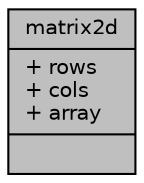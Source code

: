 digraph "matrix2d"
{
 // INTERACTIVE_SVG=YES
  edge [fontname="Helvetica",fontsize="10",labelfontname="Helvetica",labelfontsize="10"];
  node [fontname="Helvetica",fontsize="10",shape=record];
  Node1 [label="{matrix2d\n|+ rows\l+ cols\l+ array\l|}",height=0.2,width=0.4,color="black", fillcolor="grey75", style="filled", fontcolor="black"];
}
